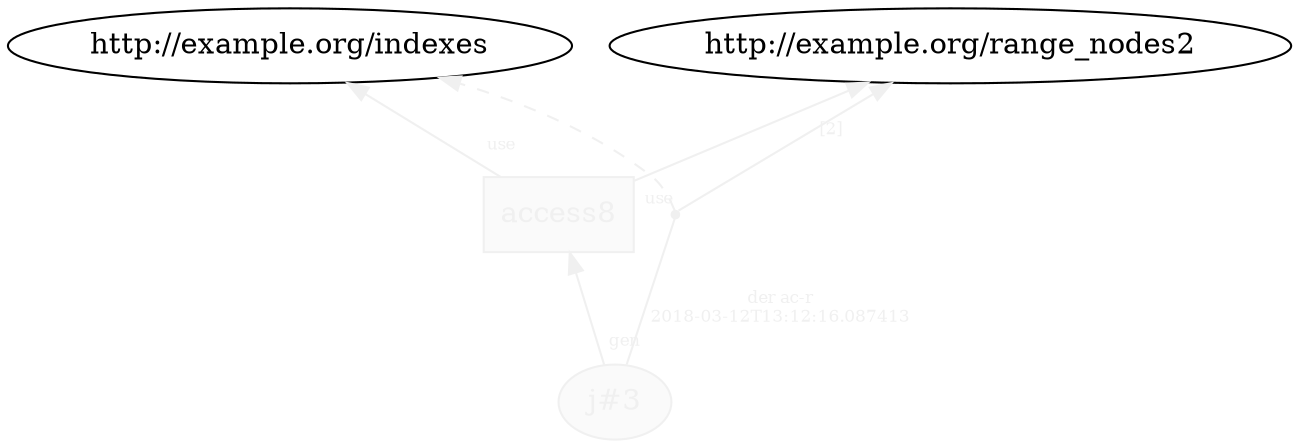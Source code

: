 digraph "PROV" { size="16,12"; rankdir="BT";
"http://example.org/j#3" [fillcolor="#FAFAFA",color="#F0F0F0",style="filled",fontcolor="#F0F0F0",label="j#3",URL="http://example.org/j#3"]
"http://example.org/access8" [fillcolor="#FAFAFA",color="#F0F0F0",shape="polygon",sides="4",style="filled",fontcolor="#F0F0F0",label="access8",URL="http://example.org/access8"]
"bn0" [shape="point",label="",fontcolor="#F0F0F0",color="#F0F0F0"]
"http://example.org/j#3" -> "bn0" [fontsize="8",distance="1.5",angle="60.0",rotation="20",label="der ac-r
2018-03-12T13:12:16.087413",arrowhead="none",fontcolor="#F0F0F0",color="#F0F0F0"]
"bn0" -> "http://example.org/indexes" [style="dashed",fontcolor="#F0F0F0",color="#F0F0F0"]
"bn0" -> "http://example.org/range_nodes2" [fontsize="8",distance="1.5",angle="60.0",rotation="20",label="[2]",fontcolor="#F0F0F0",color="#F0F0F0"]
"http://example.org/access8" -> "http://example.org/indexes" [labelfontsize="8",labeldistance="1.5",labelangle="60.0",rotation="20",taillabel="use",fontcolor="#F0F0F0",color="#F0F0F0"]
"http://example.org/access8" -> "http://example.org/range_nodes2" [labelfontsize="8",labeldistance="1.5",labelangle="60.0",rotation="20",taillabel="use",fontcolor="#F0F0F0",color="#F0F0F0"]
"http://example.org/j#3" -> "http://example.org/access8" [labelfontsize="8",labeldistance="1.5",labelangle="60.0",rotation="20",taillabel="gen",fontcolor="#F0F0F0",color="#F0F0F0"]
}